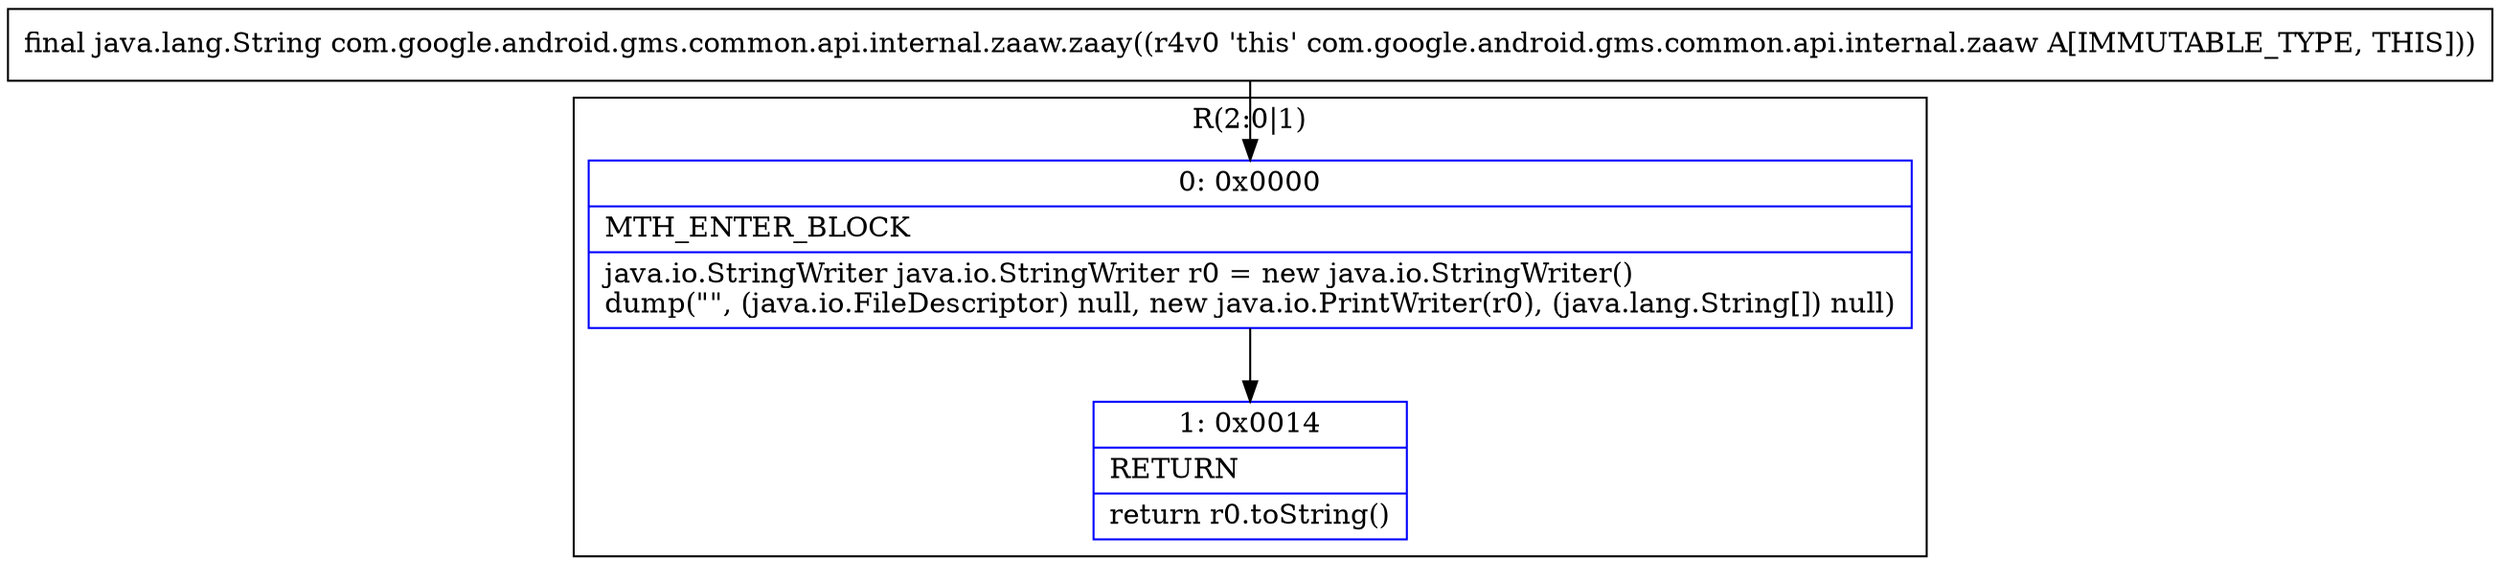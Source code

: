 digraph "CFG forcom.google.android.gms.common.api.internal.zaaw.zaay()Ljava\/lang\/String;" {
subgraph cluster_Region_616741726 {
label = "R(2:0|1)";
node [shape=record,color=blue];
Node_0 [shape=record,label="{0\:\ 0x0000|MTH_ENTER_BLOCK\l|java.io.StringWriter java.io.StringWriter r0 = new java.io.StringWriter()\ldump(\"\", (java.io.FileDescriptor) null, new java.io.PrintWriter(r0), (java.lang.String[]) null)\l}"];
Node_1 [shape=record,label="{1\:\ 0x0014|RETURN\l|return r0.toString()\l}"];
}
MethodNode[shape=record,label="{final java.lang.String com.google.android.gms.common.api.internal.zaaw.zaay((r4v0 'this' com.google.android.gms.common.api.internal.zaaw A[IMMUTABLE_TYPE, THIS])) }"];
MethodNode -> Node_0;
Node_0 -> Node_1;
}


